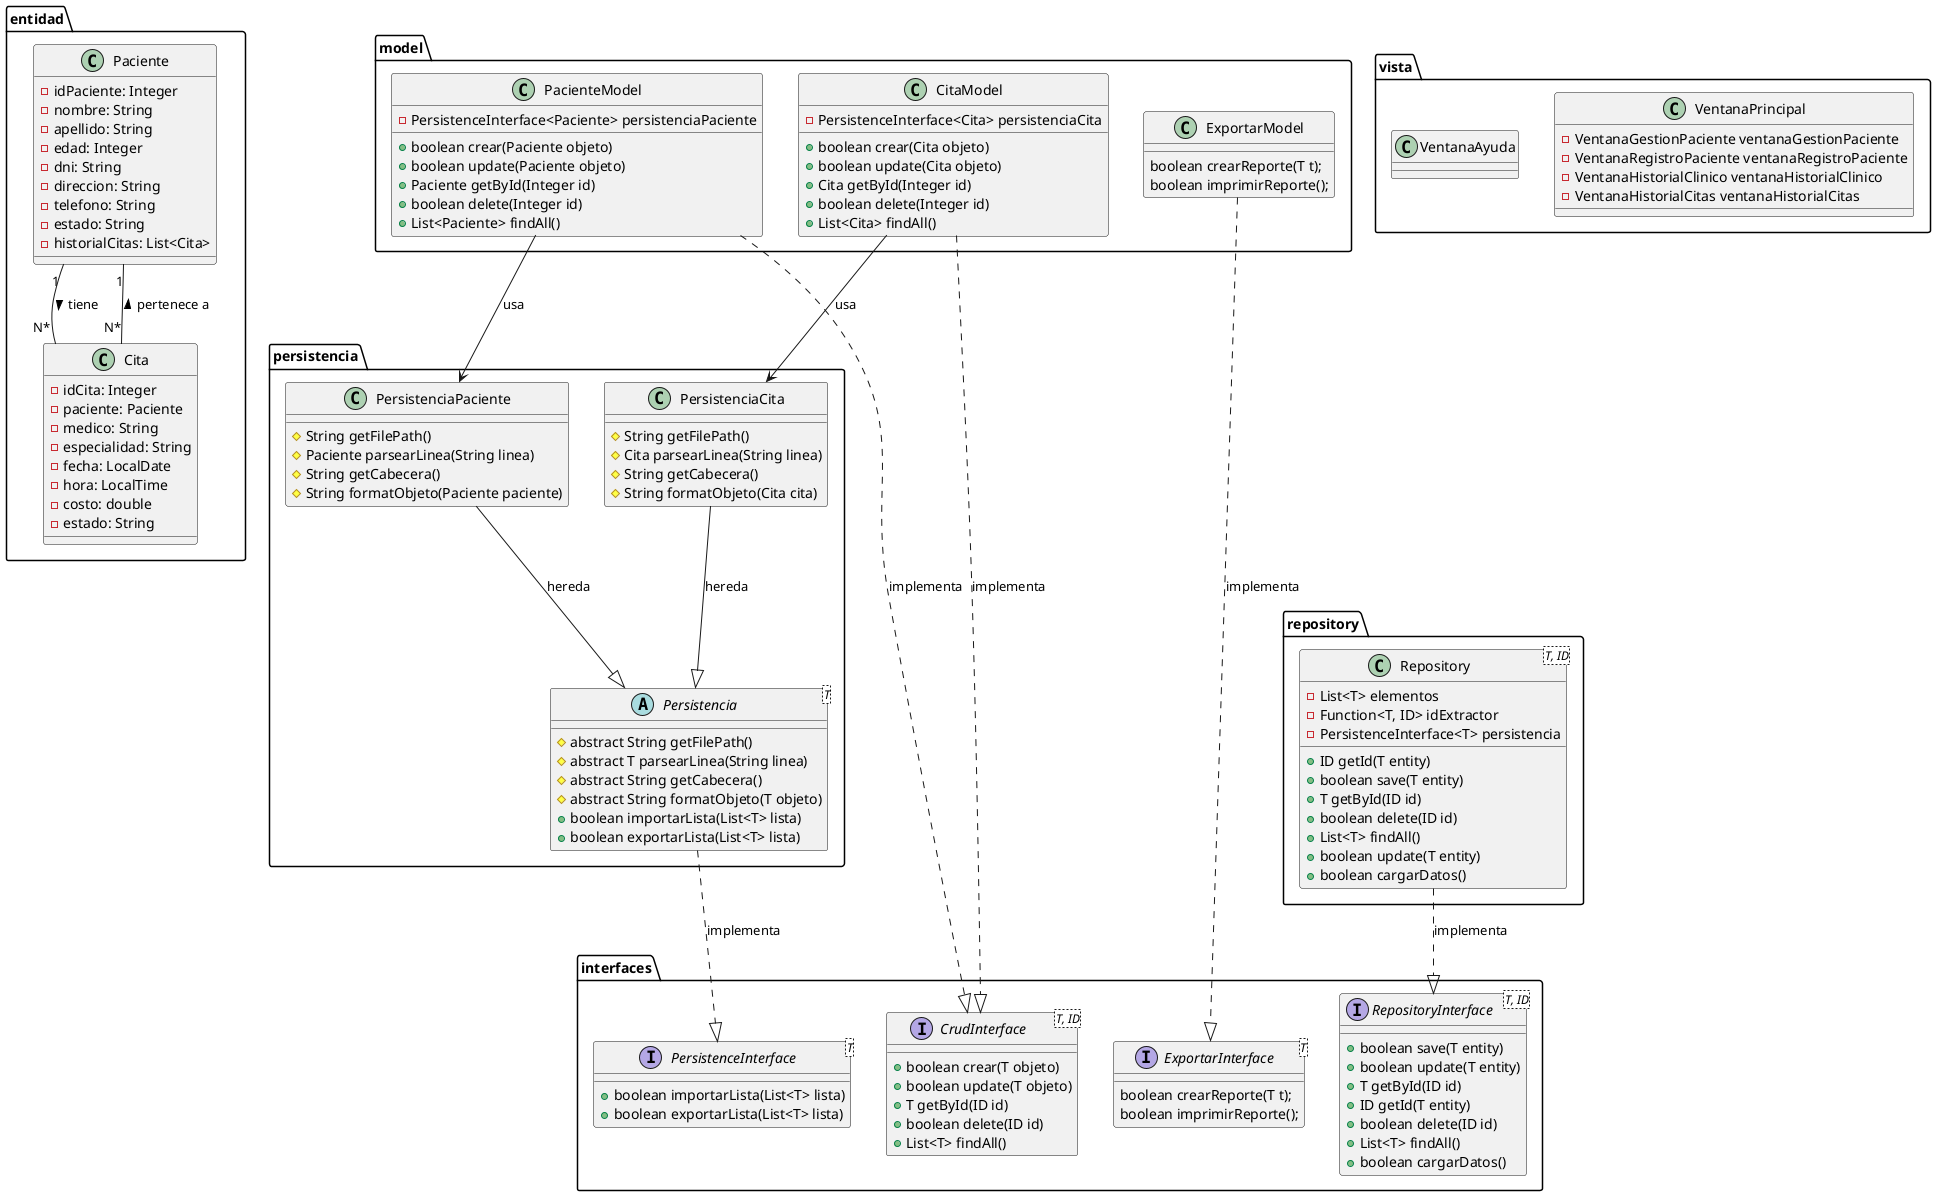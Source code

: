 @startuml
'https://plantuml.com/class-diagram

package "entidad" {
    class Paciente {
        - idPaciente: Integer
        - nombre: String
        - apellido: String
        - edad: Integer
        - dni: String
        - direccion: String
        - telefono: String
        - estado: String
        - historialCitas: List<Cita>
    }

    class Cita {
        - idCita: Integer
        - paciente: Paciente
        - medico: String
        - especialidad: String
        - fecha: LocalDate
        - hora: LocalTime
        - costo: double
        - estado: String
    }
}

package "interfaces" {
    interface CrudInterface<T, ID> {
        + boolean crear(T objeto)
        + boolean update(T objeto)
        + T getById(ID id)
        + boolean delete(ID id)
        + List<T> findAll()
    }

    interface PersistenceInterface<T> {
        + boolean importarLista(List<T> lista)
        + boolean exportarLista(List<T> lista)
    }

    interface RepositoryInterface<T, ID> {
        + boolean save(T entity)
        + boolean update(T entity)
        + T getById(ID id)
        + ID getId(T entity)
        + boolean delete(ID id)
        + List<T> findAll()
        + boolean cargarDatos()
    }

    interface ExportarInterface<T> {
    boolean crearReporte(T t);
    boolean imprimirReporte();
    }
}

package "persistencia" {
    abstract class Persistencia<T> {
        # abstract String getFilePath()
        # abstract T parsearLinea(String linea)
        # abstract String getCabecera()
        # abstract String formatObjeto(T objeto)
        + boolean importarLista(List<T> lista)
        + boolean exportarLista(List<T> lista)
    }

    class PersistenciaPaciente {
        # String getFilePath()
        # Paciente parsearLinea(String linea)
        # String getCabecera()
        # String formatObjeto(Paciente paciente)
    }

    class PersistenciaCita {
        # String getFilePath()
        # Cita parsearLinea(String linea)
        # String getCabecera()
        # String formatObjeto(Cita cita)
    }
}

package "repository" {
    class Repository<T, ID> {
        - List<T> elementos
        - Function<T, ID> idExtractor
        - PersistenceInterface<T> persistencia
        + ID getId(T entity)
        + boolean save(T entity)
        + T getById(ID id)
        + boolean delete(ID id)
        + List<T> findAll()
        + boolean update(T entity)
        + boolean cargarDatos()
    }
}

package "model" {
    class PacienteModel {
        - PersistenceInterface<Paciente> persistenciaPaciente
        + boolean crear(Paciente objeto)
        + boolean update(Paciente objeto)
        + Paciente getById(Integer id)
        + boolean delete(Integer id)
        + List<Paciente> findAll()
    }

    class CitaModel {
        - PersistenceInterface<Cita> persistenciaCita
        + boolean crear(Cita objeto)
        + boolean update(Cita objeto)
        + Cita getById(Integer id)
        + boolean delete(Integer id)
        + List<Cita> findAll()
    }

    class ExportarModel {
    boolean crearReporte(T t);
    boolean imprimirReporte();
    }
}

package "vista" {
    class VentanaPrincipal {
        - VentanaGestionPaciente ventanaGestionPaciente
        - VentanaRegistroPaciente ventanaRegistroPaciente
        - VentanaHistorialClinico ventanaHistorialClinico
        - VentanaHistorialCitas ventanaHistorialCitas
    }

    class VentanaAyuda {
    }
}

Paciente "1" -- "N*" Cita : tiene >
Cita "N*" -- "1" Paciente : pertenece a >

Persistencia ..|> PersistenceInterface : implementa
PersistenciaPaciente --|> Persistencia : hereda
PersistenciaCita --|> Persistencia : hereda

Repository ..|> RepositoryInterface : implementa
PacienteModel ..|> CrudInterface : implementa
CitaModel ..|> CrudInterface : implementa
ExportarModel ..|> ExportarInterface : implementa

PacienteModel --> PersistenciaPaciente : usa
CitaModel --> PersistenciaCita : usa

@enduml
